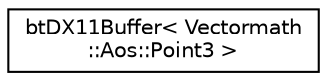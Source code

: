 digraph "Graphical Class Hierarchy"
{
  edge [fontname="Helvetica",fontsize="10",labelfontname="Helvetica",labelfontsize="10"];
  node [fontname="Helvetica",fontsize="10",shape=record];
  rankdir="LR";
  Node1 [label="btDX11Buffer\< Vectormath\l::Aos::Point3 \>",height=0.2,width=0.4,color="black", fillcolor="white", style="filled",URL="$classbt_d_x11_buffer.html"];
}
